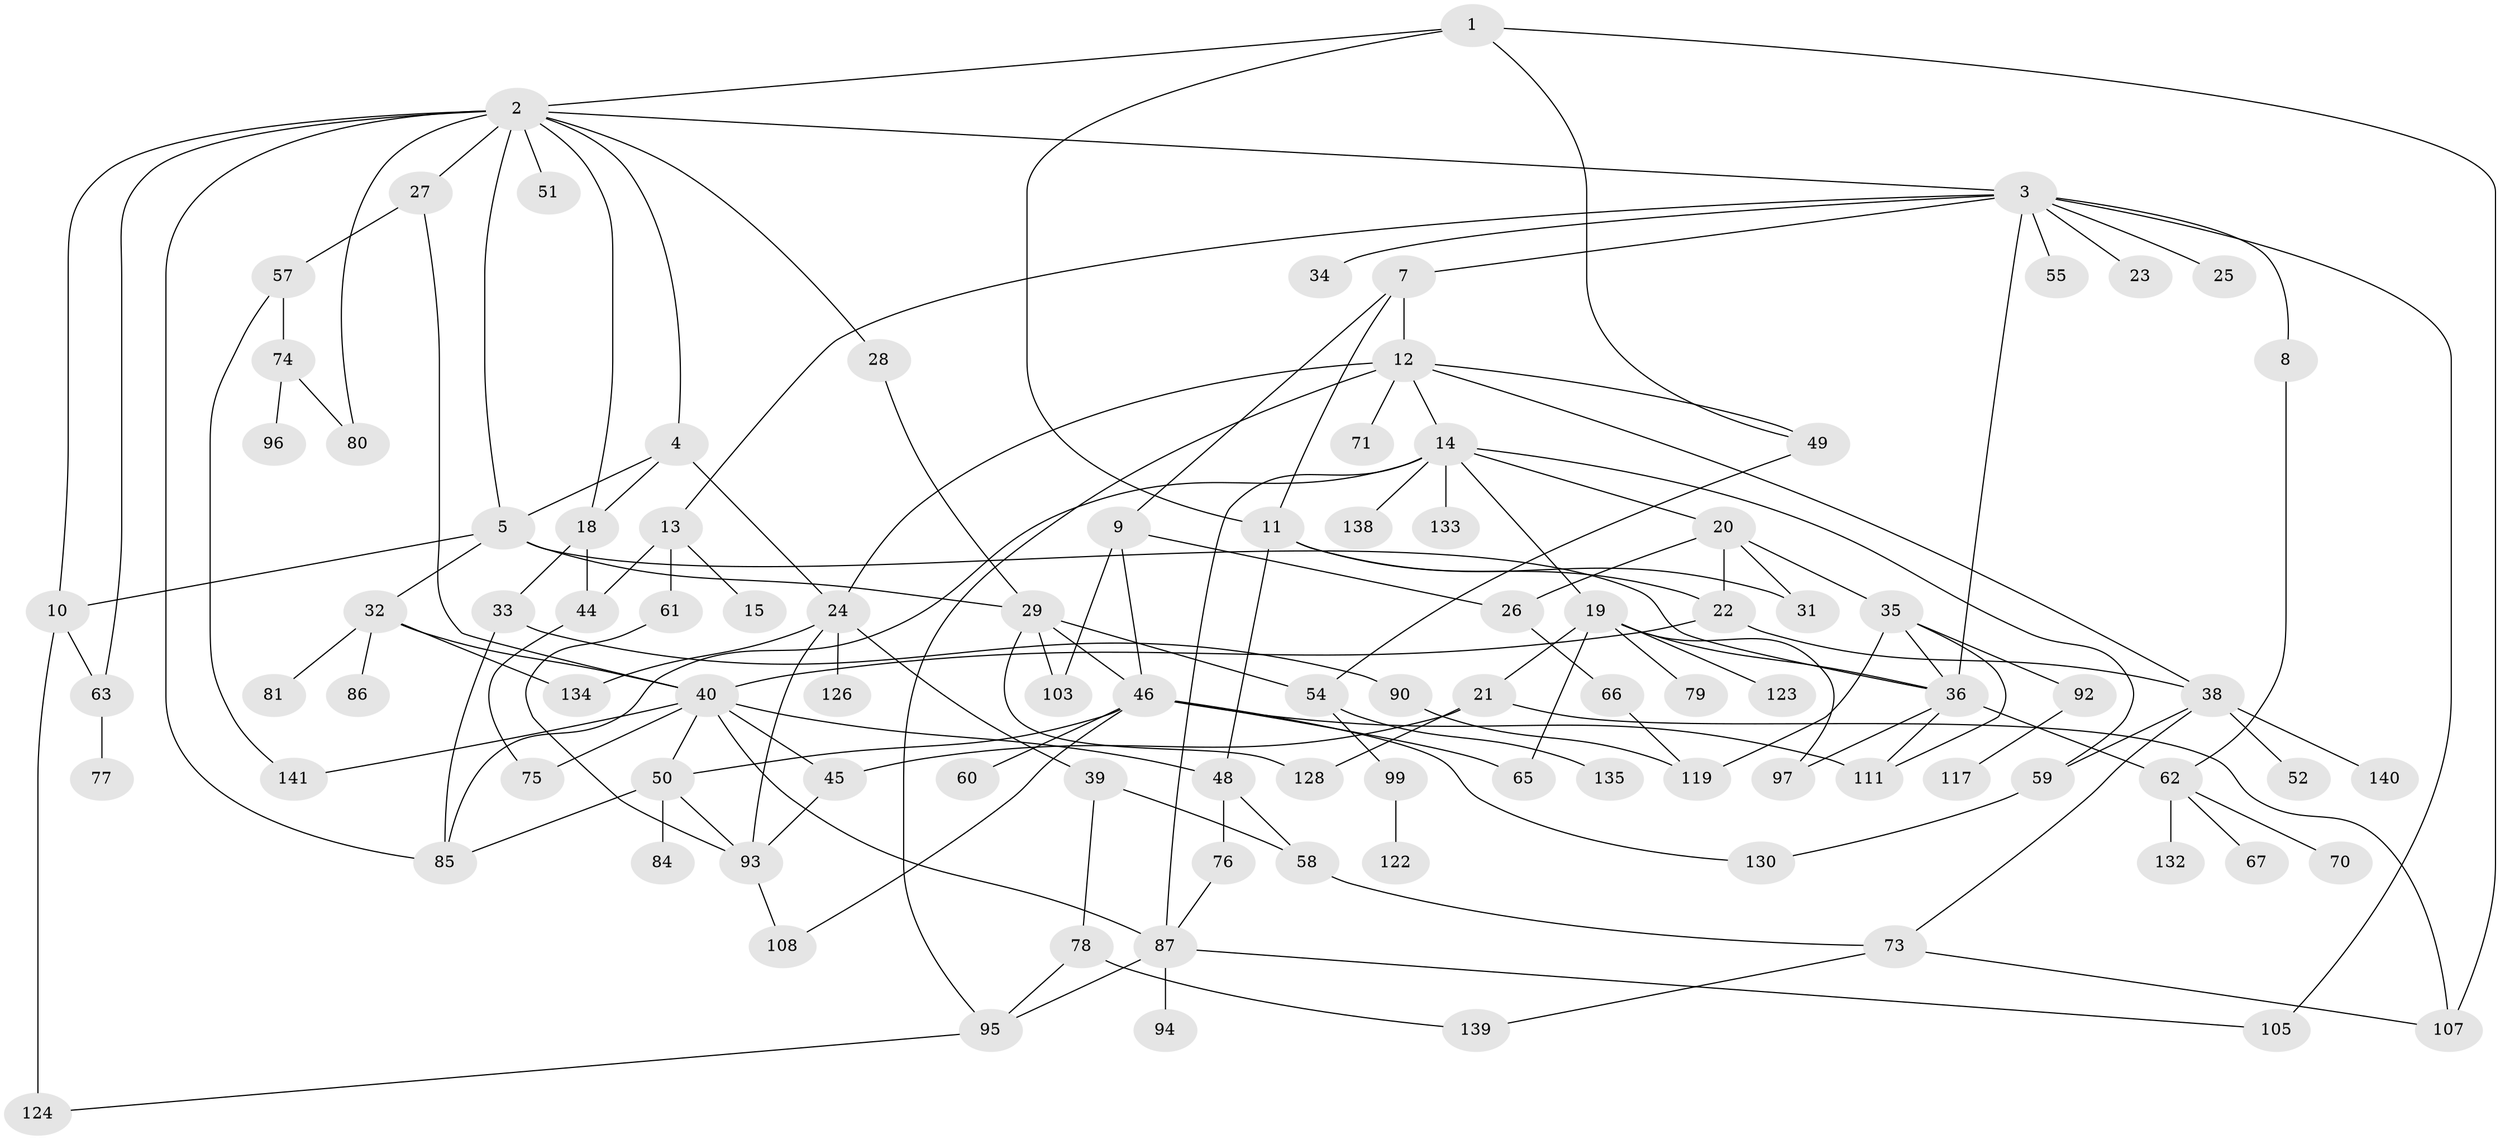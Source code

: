// original degree distribution, {3: 0.24113475177304963, 11: 0.0070921985815602835, 6: 0.0425531914893617, 4: 0.14184397163120568, 2: 0.23404255319148937, 5: 0.06382978723404255, 7: 0.028368794326241134, 1: 0.24113475177304963}
// Generated by graph-tools (version 1.1) at 2025/10/02/27/25 16:10:51]
// undirected, 99 vertices, 154 edges
graph export_dot {
graph [start="1"]
  node [color=gray90,style=filled];
  1 [super="+16"];
  2 [super="+17"];
  3 [super="+6"];
  4 [super="+47"];
  5 [super="+91"];
  7;
  8;
  9;
  10 [super="+37"];
  11 [super="+43"];
  12 [super="+41"];
  13 [super="+125"];
  14 [super="+30"];
  15;
  18;
  19 [super="+42"];
  20 [super="+120"];
  21 [super="+118"];
  22 [super="+72"];
  23;
  24 [super="+83"];
  25;
  26 [super="+121"];
  27;
  28;
  29 [super="+136"];
  31;
  32 [super="+53"];
  33 [super="+82"];
  34;
  35 [super="+98"];
  36 [super="+116"];
  38 [super="+115"];
  39 [super="+64"];
  40 [super="+113"];
  44 [super="+88"];
  45 [super="+129"];
  46 [super="+69"];
  48;
  49 [super="+109"];
  50 [super="+56"];
  51;
  52;
  54;
  55;
  57 [super="+137"];
  58 [super="+110"];
  59 [super="+112"];
  60;
  61 [super="+89"];
  62 [super="+131"];
  63 [super="+68"];
  65;
  66;
  67;
  70;
  71;
  73;
  74 [super="+104"];
  75;
  76 [super="+102"];
  77;
  78;
  79;
  80;
  81;
  84;
  85;
  86;
  87 [super="+101"];
  90;
  92;
  93 [super="+100"];
  94;
  95;
  96;
  97;
  99;
  103;
  105 [super="+106"];
  107;
  108 [super="+114"];
  111;
  117;
  119 [super="+127"];
  122;
  123;
  124;
  126;
  128;
  130;
  132;
  133;
  134;
  135;
  138;
  139;
  140;
  141;
  1 -- 2;
  1 -- 107;
  1 -- 49;
  1 -- 11;
  2 -- 3;
  2 -- 4;
  2 -- 5;
  2 -- 10;
  2 -- 27;
  2 -- 51;
  2 -- 80;
  2 -- 85;
  2 -- 18;
  2 -- 28;
  2 -- 63;
  3 -- 7;
  3 -- 13;
  3 -- 23;
  3 -- 55;
  3 -- 34;
  3 -- 36;
  3 -- 8;
  3 -- 105;
  3 -- 25;
  4 -- 5;
  4 -- 24;
  4 -- 18;
  5 -- 32;
  5 -- 10;
  5 -- 29;
  5 -- 36;
  7 -- 9;
  7 -- 11;
  7 -- 12;
  8 -- 62;
  9 -- 26;
  9 -- 46;
  9 -- 103;
  10 -- 124 [weight=2];
  10 -- 63;
  11 -- 22;
  11 -- 31;
  11 -- 48 [weight=2];
  12 -- 14;
  12 -- 24;
  12 -- 71;
  12 -- 95;
  12 -- 49;
  12 -- 38;
  13 -- 15;
  13 -- 61 [weight=2];
  13 -- 44;
  14 -- 19;
  14 -- 20;
  14 -- 85;
  14 -- 138;
  14 -- 133 [weight=2];
  14 -- 59;
  14 -- 87;
  18 -- 33;
  18 -- 44;
  19 -- 21;
  19 -- 79;
  19 -- 36;
  19 -- 65;
  19 -- 123;
  19 -- 97;
  20 -- 35;
  20 -- 31;
  20 -- 26;
  20 -- 22;
  21 -- 45;
  21 -- 128;
  21 -- 107;
  22 -- 38;
  22 -- 40;
  24 -- 39;
  24 -- 134;
  24 -- 93;
  24 -- 126;
  26 -- 66;
  27 -- 40;
  27 -- 57;
  28 -- 29;
  29 -- 54;
  29 -- 103;
  29 -- 128;
  29 -- 46;
  32 -- 81;
  32 -- 134;
  32 -- 86;
  32 -- 40;
  33 -- 90;
  33 -- 85;
  35 -- 92;
  35 -- 119;
  35 -- 36;
  35 -- 111;
  36 -- 62 [weight=2];
  36 -- 111;
  36 -- 97;
  38 -- 52;
  38 -- 73;
  38 -- 140;
  38 -- 59;
  39 -- 78;
  39 -- 58;
  40 -- 50;
  40 -- 75;
  40 -- 48;
  40 -- 141;
  40 -- 87;
  40 -- 45;
  44 -- 75;
  45 -- 93;
  46 -- 60;
  46 -- 65;
  46 -- 108;
  46 -- 111;
  46 -- 130;
  46 -- 50;
  48 -- 58;
  48 -- 76;
  49 -- 54;
  50 -- 84;
  50 -- 93;
  50 -- 85;
  54 -- 99;
  54 -- 135;
  57 -- 74;
  57 -- 141;
  58 -- 73;
  59 -- 130;
  61 -- 93;
  62 -- 67;
  62 -- 70;
  62 -- 132;
  63 -- 77;
  66 -- 119;
  73 -- 107;
  73 -- 139;
  74 -- 96;
  74 -- 80;
  76 -- 87;
  78 -- 139;
  78 -- 95;
  87 -- 94;
  87 -- 95;
  87 -- 105;
  90 -- 119;
  92 -- 117;
  93 -- 108;
  95 -- 124;
  99 -- 122;
}
